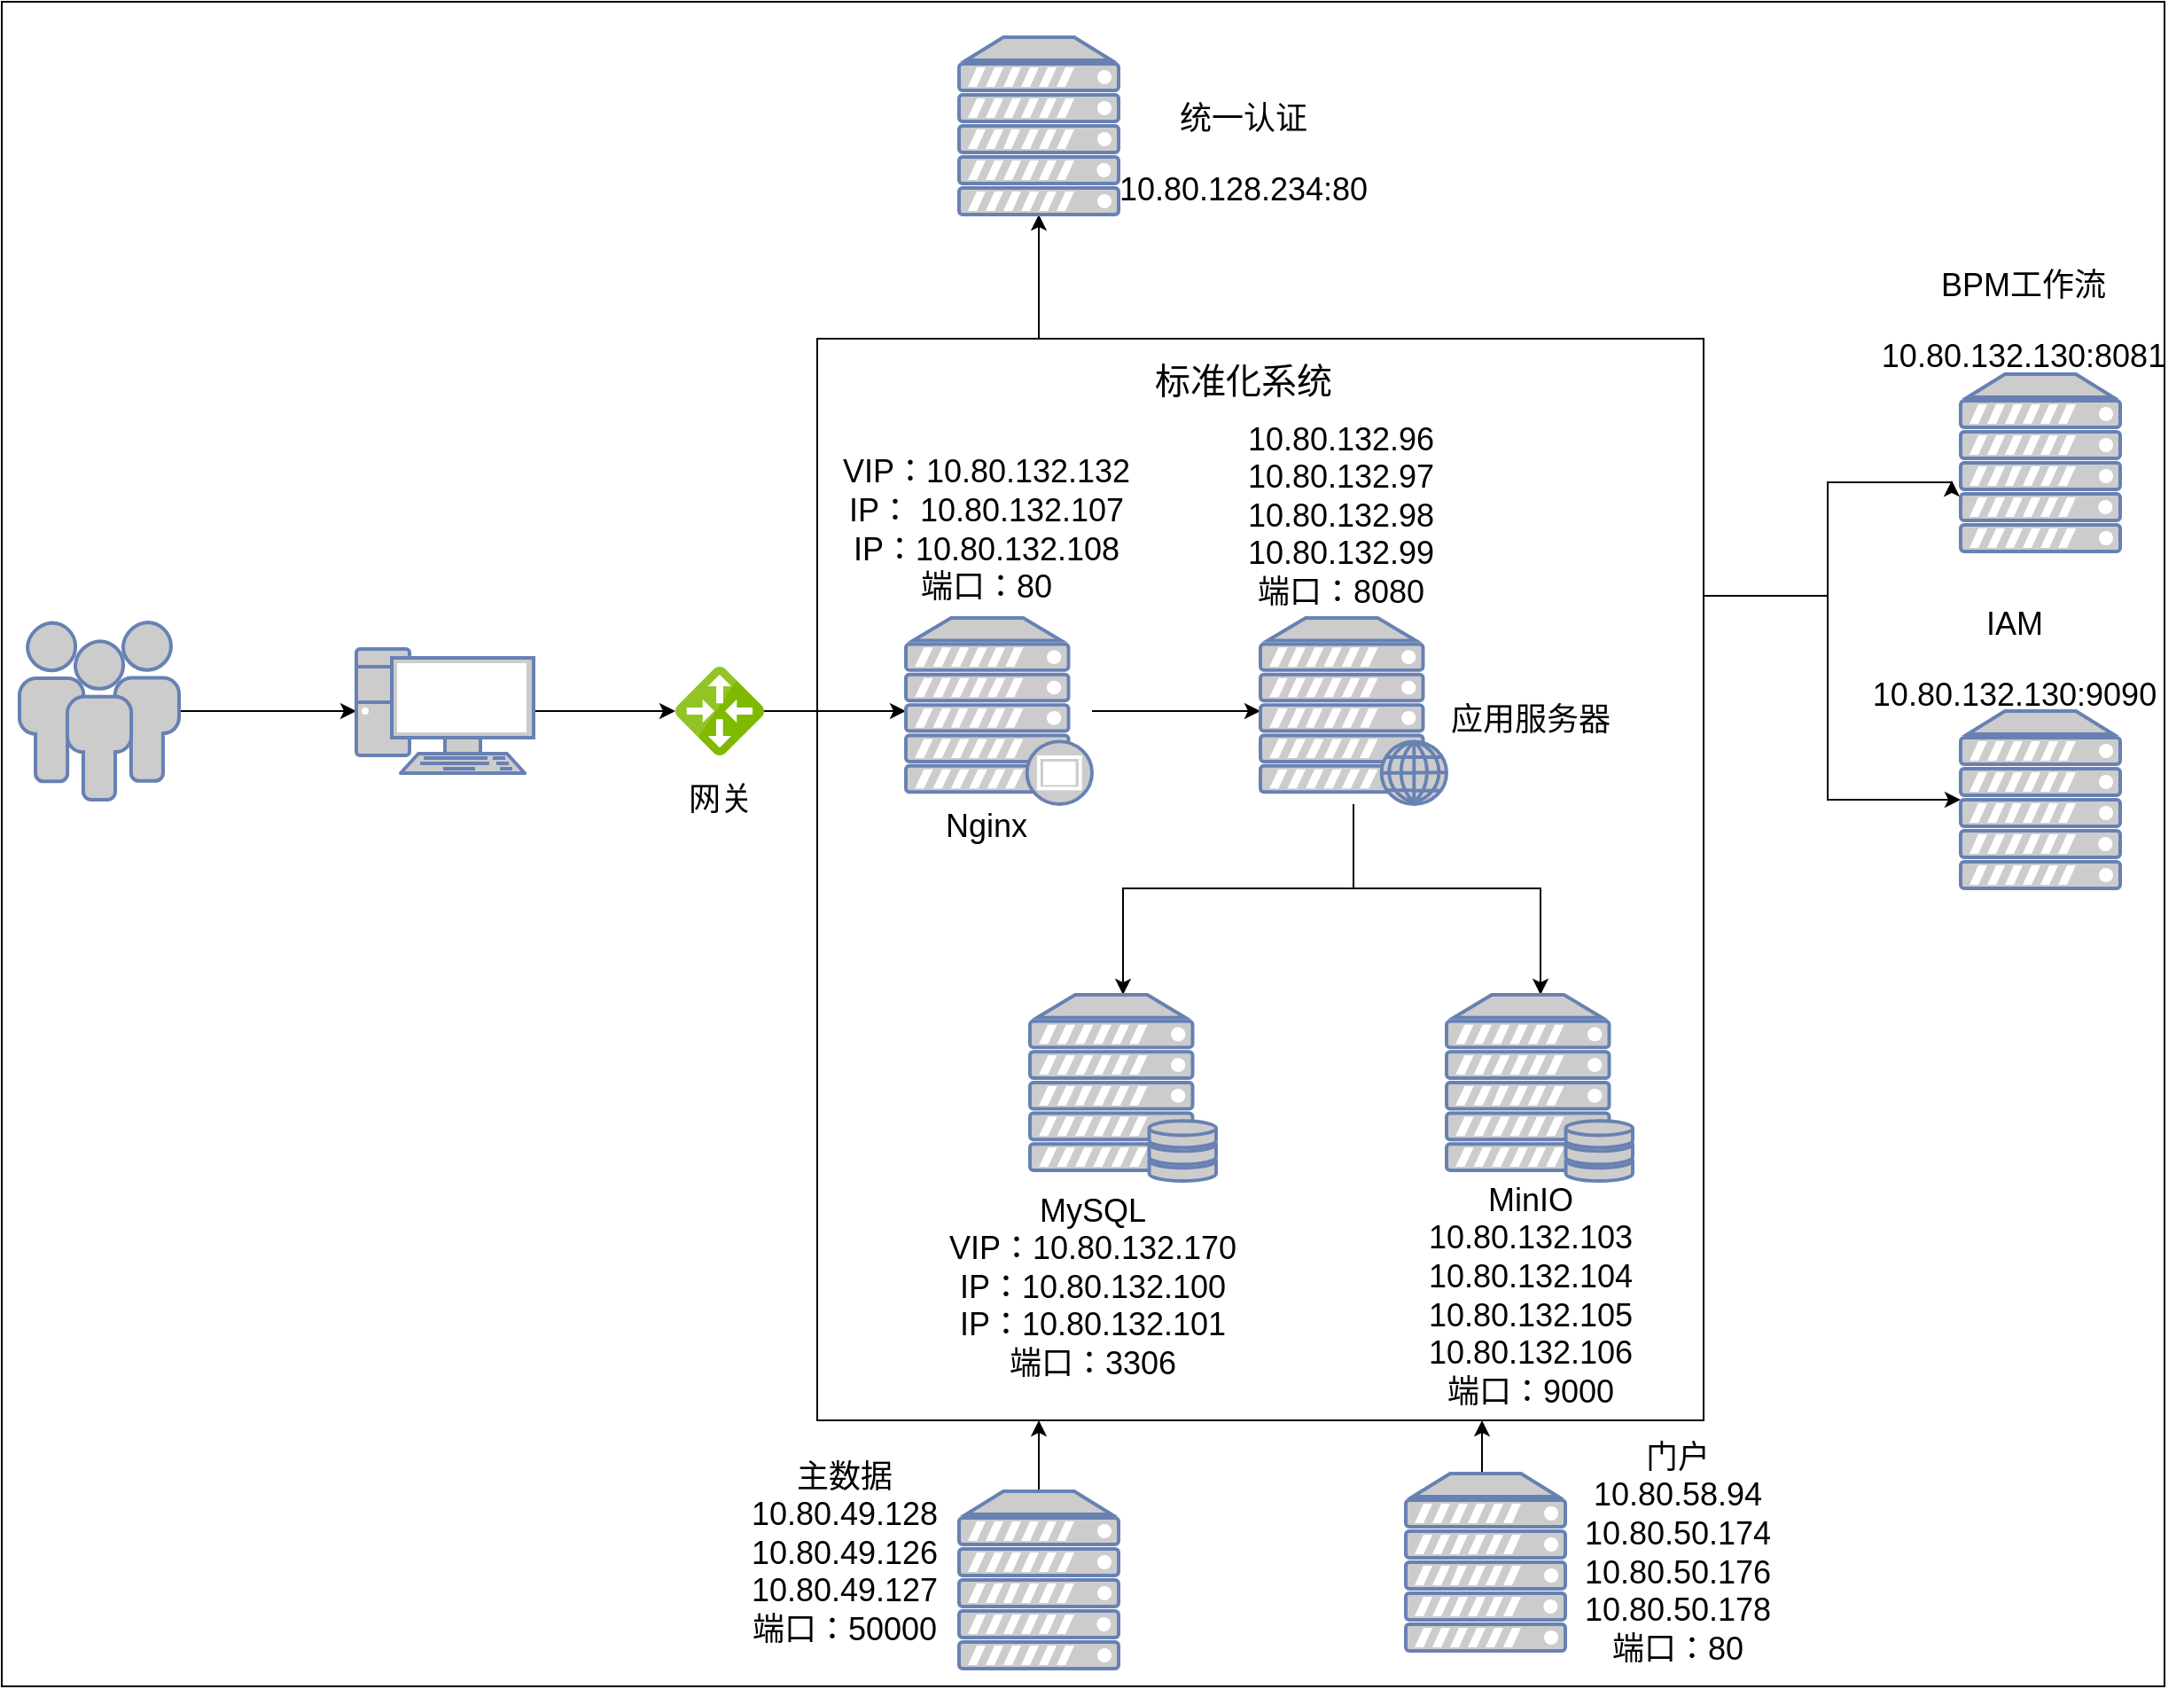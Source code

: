 <mxfile version="21.7.2" type="github">
  <diagram name="第 1 页" id="YmRKI3l9w40oKkNNPZ9a">
    <mxGraphModel dx="2876" dy="2240" grid="1" gridSize="10" guides="1" tooltips="1" connect="1" arrows="1" fold="1" page="1" pageScale="1" pageWidth="827" pageHeight="1169" math="0" shadow="0">
      <root>
        <mxCell id="0" />
        <mxCell id="1" parent="0" />
        <mxCell id="N9cJ3pIzffUjae3OUTJb-40" value="" style="rounded=0;whiteSpace=wrap;html=1;" vertex="1" parent="1">
          <mxGeometry x="-70" y="-100" width="1220" height="950" as="geometry" />
        </mxCell>
        <mxCell id="N9cJ3pIzffUjae3OUTJb-25" style="edgeStyle=orthogonalEdgeStyle;rounded=0;orthogonalLoop=1;jettySize=auto;html=1;exitX=0.25;exitY=0;exitDx=0;exitDy=0;" edge="1" parent="1" source="N9cJ3pIzffUjae3OUTJb-21" target="N9cJ3pIzffUjae3OUTJb-22">
          <mxGeometry relative="1" as="geometry" />
        </mxCell>
        <mxCell id="N9cJ3pIzffUjae3OUTJb-30" style="edgeStyle=orthogonalEdgeStyle;rounded=0;orthogonalLoop=1;jettySize=auto;html=1;exitX=1;exitY=0.25;exitDx=0;exitDy=0;" edge="1" parent="1" source="N9cJ3pIzffUjae3OUTJb-21">
          <mxGeometry relative="1" as="geometry">
            <mxPoint x="1030" y="170" as="targetPoint" />
            <Array as="points">
              <mxPoint x="960" y="235" />
              <mxPoint x="960" y="171" />
            </Array>
          </mxGeometry>
        </mxCell>
        <mxCell id="N9cJ3pIzffUjae3OUTJb-31" style="edgeStyle=orthogonalEdgeStyle;rounded=0;orthogonalLoop=1;jettySize=auto;html=1;exitX=1;exitY=0.25;exitDx=0;exitDy=0;entryX=0;entryY=0.5;entryDx=0;entryDy=0;entryPerimeter=0;" edge="1" parent="1" source="N9cJ3pIzffUjae3OUTJb-21" target="N9cJ3pIzffUjae3OUTJb-28">
          <mxGeometry relative="1" as="geometry">
            <Array as="points">
              <mxPoint x="960" y="235" />
              <mxPoint x="960" y="350" />
            </Array>
          </mxGeometry>
        </mxCell>
        <mxCell id="N9cJ3pIzffUjae3OUTJb-21" value="" style="rounded=0;whiteSpace=wrap;html=1;" vertex="1" parent="1">
          <mxGeometry x="390" y="90" width="500" height="610" as="geometry" />
        </mxCell>
        <mxCell id="N9cJ3pIzffUjae3OUTJb-3" value="" style="edgeStyle=orthogonalEdgeStyle;rounded=0;orthogonalLoop=1;jettySize=auto;html=1;" edge="1" parent="1" source="N9cJ3pIzffUjae3OUTJb-1" target="N9cJ3pIzffUjae3OUTJb-2">
          <mxGeometry relative="1" as="geometry" />
        </mxCell>
        <mxCell id="N9cJ3pIzffUjae3OUTJb-1" value="" style="fontColor=#0066CC;verticalAlign=top;verticalLabelPosition=bottom;labelPosition=center;align=center;html=1;outlineConnect=0;fillColor=#CCCCCC;strokeColor=#6881B3;gradientColor=none;gradientDirection=north;strokeWidth=2;shape=mxgraph.networks.users;" vertex="1" parent="1">
          <mxGeometry x="-60" y="250" width="90" height="100" as="geometry" />
        </mxCell>
        <mxCell id="N9cJ3pIzffUjae3OUTJb-5" value="" style="edgeStyle=orthogonalEdgeStyle;rounded=0;orthogonalLoop=1;jettySize=auto;html=1;" edge="1" parent="1" source="N9cJ3pIzffUjae3OUTJb-2" target="N9cJ3pIzffUjae3OUTJb-4">
          <mxGeometry relative="1" as="geometry" />
        </mxCell>
        <mxCell id="N9cJ3pIzffUjae3OUTJb-2" value="" style="fontColor=#0066CC;verticalAlign=top;verticalLabelPosition=bottom;labelPosition=center;align=center;html=1;outlineConnect=0;fillColor=#CCCCCC;strokeColor=#6881B3;gradientColor=none;gradientDirection=north;strokeWidth=2;shape=mxgraph.networks.pc;" vertex="1" parent="1">
          <mxGeometry x="130" y="265" width="100" height="70" as="geometry" />
        </mxCell>
        <mxCell id="N9cJ3pIzffUjae3OUTJb-7" value="" style="edgeStyle=orthogonalEdgeStyle;rounded=0;orthogonalLoop=1;jettySize=auto;html=1;" edge="1" parent="1" source="N9cJ3pIzffUjae3OUTJb-4" target="N9cJ3pIzffUjae3OUTJb-6">
          <mxGeometry relative="1" as="geometry" />
        </mxCell>
        <mxCell id="N9cJ3pIzffUjae3OUTJb-4" value="" style="image;sketch=0;aspect=fixed;html=1;points=[];align=center;fontSize=12;image=img/lib/mscae/Local_Network_Gateways.svg;" vertex="1" parent="1">
          <mxGeometry x="310" y="275" width="50" height="50" as="geometry" />
        </mxCell>
        <mxCell id="N9cJ3pIzffUjae3OUTJb-9" value="" style="edgeStyle=orthogonalEdgeStyle;rounded=0;orthogonalLoop=1;jettySize=auto;html=1;" edge="1" parent="1" source="N9cJ3pIzffUjae3OUTJb-6" target="N9cJ3pIzffUjae3OUTJb-8">
          <mxGeometry relative="1" as="geometry" />
        </mxCell>
        <mxCell id="N9cJ3pIzffUjae3OUTJb-6" value="" style="fontColor=#0066CC;verticalAlign=top;verticalLabelPosition=bottom;labelPosition=center;align=center;html=1;outlineConnect=0;fillColor=#CCCCCC;strokeColor=#6881B3;gradientColor=none;gradientDirection=north;strokeWidth=2;shape=mxgraph.networks.proxy_server;" vertex="1" parent="1">
          <mxGeometry x="440" y="247.5" width="105" height="105" as="geometry" />
        </mxCell>
        <mxCell id="N9cJ3pIzffUjae3OUTJb-13" style="edgeStyle=orthogonalEdgeStyle;rounded=0;orthogonalLoop=1;jettySize=auto;html=1;entryX=0.5;entryY=0;entryDx=0;entryDy=0;entryPerimeter=0;" edge="1" parent="1" source="N9cJ3pIzffUjae3OUTJb-8" target="N9cJ3pIzffUjae3OUTJb-10">
          <mxGeometry relative="1" as="geometry">
            <Array as="points">
              <mxPoint x="693" y="400" />
              <mxPoint x="563" y="400" />
            </Array>
          </mxGeometry>
        </mxCell>
        <mxCell id="N9cJ3pIzffUjae3OUTJb-14" style="edgeStyle=orthogonalEdgeStyle;rounded=0;orthogonalLoop=1;jettySize=auto;html=1;" edge="1" parent="1" source="N9cJ3pIzffUjae3OUTJb-8" target="N9cJ3pIzffUjae3OUTJb-11">
          <mxGeometry relative="1" as="geometry">
            <Array as="points">
              <mxPoint x="693" y="400" />
              <mxPoint x="798" y="400" />
            </Array>
          </mxGeometry>
        </mxCell>
        <mxCell id="N9cJ3pIzffUjae3OUTJb-8" value="" style="fontColor=#0066CC;verticalAlign=top;verticalLabelPosition=bottom;labelPosition=center;align=center;html=1;outlineConnect=0;fillColor=#CCCCCC;strokeColor=#6881B3;gradientColor=none;gradientDirection=north;strokeWidth=2;shape=mxgraph.networks.web_server;" vertex="1" parent="1">
          <mxGeometry x="640" y="247.5" width="105" height="105" as="geometry" />
        </mxCell>
        <mxCell id="N9cJ3pIzffUjae3OUTJb-10" value="" style="fontColor=#0066CC;verticalAlign=top;verticalLabelPosition=bottom;labelPosition=center;align=center;html=1;outlineConnect=0;fillColor=#CCCCCC;strokeColor=#6881B3;gradientColor=none;gradientDirection=north;strokeWidth=2;shape=mxgraph.networks.server_storage;" vertex="1" parent="1">
          <mxGeometry x="510" y="460" width="105" height="105" as="geometry" />
        </mxCell>
        <mxCell id="N9cJ3pIzffUjae3OUTJb-11" value="" style="fontColor=#0066CC;verticalAlign=top;verticalLabelPosition=bottom;labelPosition=center;align=center;html=1;outlineConnect=0;fillColor=#CCCCCC;strokeColor=#6881B3;gradientColor=none;gradientDirection=north;strokeWidth=2;shape=mxgraph.networks.server_storage;" vertex="1" parent="1">
          <mxGeometry x="745" y="460" width="105" height="105" as="geometry" />
        </mxCell>
        <mxCell id="N9cJ3pIzffUjae3OUTJb-12" value="&lt;font style=&quot;font-size: 18px;&quot;&gt;网关&lt;/font&gt;" style="text;html=1;align=center;verticalAlign=middle;resizable=0;points=[];autosize=1;strokeColor=none;fillColor=none;" vertex="1" parent="1">
          <mxGeometry x="305" y="330" width="60" height="40" as="geometry" />
        </mxCell>
        <mxCell id="N9cJ3pIzffUjae3OUTJb-15" value="&lt;font style=&quot;font-size: 18px;&quot;&gt;VIP：10.80.132.132&lt;br&gt;IP：&amp;nbsp;10.80.132.107&lt;br&gt;IP：10.80.132.108&lt;br&gt;端口：80&lt;/font&gt;" style="text;html=1;align=center;verticalAlign=middle;resizable=0;points=[];autosize=1;strokeColor=none;fillColor=none;" vertex="1" parent="1">
          <mxGeometry x="390" y="147.5" width="190" height="100" as="geometry" />
        </mxCell>
        <mxCell id="N9cJ3pIzffUjae3OUTJb-16" value="&lt;font style=&quot;font-size: 18px;&quot;&gt;Nginx&lt;/font&gt;" style="text;html=1;align=center;verticalAlign=middle;resizable=0;points=[];autosize=1;strokeColor=none;fillColor=none;" vertex="1" parent="1">
          <mxGeometry x="450" y="345" width="70" height="40" as="geometry" />
        </mxCell>
        <mxCell id="N9cJ3pIzffUjae3OUTJb-17" value="&lt;font style=&quot;font-size: 18px;&quot;&gt;应用服务器&lt;/font&gt;" style="text;html=1;align=center;verticalAlign=middle;resizable=0;points=[];autosize=1;strokeColor=none;fillColor=none;" vertex="1" parent="1">
          <mxGeometry x="737" y="285" width="110" height="40" as="geometry" />
        </mxCell>
        <mxCell id="N9cJ3pIzffUjae3OUTJb-18" value="&lt;div style=&quot;font-size: 18px;&quot;&gt;&lt;font style=&quot;font-size: 18px;&quot;&gt;10.80.132.96&lt;/font&gt;&lt;/div&gt;&lt;div style=&quot;font-size: 18px;&quot;&gt;&lt;font style=&quot;font-size: 18px;&quot;&gt;10.80.132.97&lt;/font&gt;&lt;/div&gt;&lt;div style=&quot;font-size: 18px;&quot;&gt;&lt;font style=&quot;font-size: 18px;&quot;&gt;10.80.132.98&lt;/font&gt;&lt;/div&gt;&lt;div style=&quot;font-size: 18px;&quot;&gt;&lt;font style=&quot;font-size: 18px;&quot;&gt;10.80.132.99&lt;/font&gt;&lt;/div&gt;&lt;div style=&quot;font-size: 18px;&quot;&gt;&lt;font style=&quot;font-size: 18px;&quot;&gt;端口：8080&lt;/font&gt;&lt;/div&gt;" style="text;html=1;align=center;verticalAlign=middle;resizable=0;points=[];autosize=1;strokeColor=none;fillColor=none;" vertex="1" parent="1">
          <mxGeometry x="620" y="130" width="130" height="120" as="geometry" />
        </mxCell>
        <mxCell id="N9cJ3pIzffUjae3OUTJb-19" value="&lt;div style=&quot;font-size: 18px;&quot;&gt;&lt;div style=&quot;&quot;&gt;&lt;font style=&quot;font-size: 18px;&quot;&gt;MySQL&lt;/font&gt;&lt;/div&gt;&lt;div style=&quot;&quot;&gt;&lt;font style=&quot;font-size: 18px;&quot;&gt;VIP：10.80.132.170&lt;/font&gt;&lt;/div&gt;&lt;div style=&quot;&quot;&gt;&lt;font style=&quot;font-size: 18px;&quot;&gt;IP：10.80.132.100&lt;/font&gt;&lt;/div&gt;&lt;div style=&quot;&quot;&gt;&lt;font style=&quot;font-size: 18px;&quot;&gt;IP：10.80.132.101&lt;/font&gt;&lt;/div&gt;&lt;/div&gt;&lt;div style=&quot;font-size: 18px;&quot;&gt;&lt;font style=&quot;font-size: 18px;&quot;&gt;端口：3306&lt;/font&gt;&lt;/div&gt;" style="text;html=1;align=center;verticalAlign=middle;resizable=0;points=[];autosize=1;strokeColor=none;fillColor=none;" vertex="1" parent="1">
          <mxGeometry x="450" y="565" width="190" height="120" as="geometry" />
        </mxCell>
        <mxCell id="N9cJ3pIzffUjae3OUTJb-20" value="&lt;div style=&quot;font-size: 18px;&quot;&gt;&lt;font style=&quot;font-size: 18px;&quot;&gt;MinIO&lt;/font&gt;&lt;/div&gt;&lt;div style=&quot;font-size: 18px;&quot;&gt;&lt;font style=&quot;font-size: 18px;&quot;&gt;10.80.132.103&lt;/font&gt;&lt;/div&gt;&lt;div style=&quot;font-size: 18px;&quot;&gt;&lt;font style=&quot;font-size: 18px;&quot;&gt;10.80.132.104&lt;/font&gt;&lt;/div&gt;&lt;div style=&quot;font-size: 18px;&quot;&gt;&lt;font style=&quot;font-size: 18px;&quot;&gt;10.80.132.105&lt;/font&gt;&lt;/div&gt;&lt;div style=&quot;font-size: 18px;&quot;&gt;&lt;font style=&quot;font-size: 18px;&quot;&gt;10.80.132.106&lt;/font&gt;&lt;/div&gt;&lt;div style=&quot;font-size: 18px;&quot;&gt;&lt;font style=&quot;font-size: 18px;&quot;&gt;端口：9000&lt;/font&gt;&lt;/div&gt;" style="text;html=1;align=center;verticalAlign=middle;resizable=0;points=[];autosize=1;strokeColor=none;fillColor=none;" vertex="1" parent="1">
          <mxGeometry x="722" y="560" width="140" height="140" as="geometry" />
        </mxCell>
        <mxCell id="N9cJ3pIzffUjae3OUTJb-22" value="" style="fontColor=#0066CC;verticalAlign=top;verticalLabelPosition=bottom;labelPosition=center;align=center;html=1;outlineConnect=0;fillColor=#CCCCCC;strokeColor=#6881B3;gradientColor=none;gradientDirection=north;strokeWidth=2;shape=mxgraph.networks.server;" vertex="1" parent="1">
          <mxGeometry x="470" y="-80" width="90" height="100" as="geometry" />
        </mxCell>
        <mxCell id="N9cJ3pIzffUjae3OUTJb-23" value="&lt;font style=&quot;font-size: 20px;&quot;&gt;标准化系统&lt;/font&gt;" style="text;html=1;align=center;verticalAlign=middle;resizable=0;points=[];autosize=1;strokeColor=none;fillColor=none;" vertex="1" parent="1">
          <mxGeometry x="570" y="93" width="120" height="40" as="geometry" />
        </mxCell>
        <mxCell id="N9cJ3pIzffUjae3OUTJb-24" value="&lt;font style=&quot;font-size: 18px;&quot;&gt;统一认证&lt;br&gt;&lt;/font&gt;&lt;p style=&quot;font-size: 18px;&quot; class=&quot;MsoNormal&quot;&gt;&lt;font style=&quot;font-size: 18px;&quot;&gt;10.80.128.234:80&lt;/font&gt;&lt;/p&gt;" style="text;html=1;align=center;verticalAlign=middle;resizable=0;points=[];autosize=1;strokeColor=none;fillColor=none;" vertex="1" parent="1">
          <mxGeometry x="550" y="-50" width="160" height="90" as="geometry" />
        </mxCell>
        <mxCell id="N9cJ3pIzffUjae3OUTJb-26" value="" style="fontColor=#0066CC;verticalAlign=top;verticalLabelPosition=bottom;labelPosition=center;align=center;html=1;outlineConnect=0;fillColor=#CCCCCC;strokeColor=#6881B3;gradientColor=none;gradientDirection=north;strokeWidth=2;shape=mxgraph.networks.server;" vertex="1" parent="1">
          <mxGeometry x="1035" y="110" width="90" height="100" as="geometry" />
        </mxCell>
        <mxCell id="N9cJ3pIzffUjae3OUTJb-27" value="&lt;p style=&quot;font-size: 18px;&quot; class=&quot;MsoNormal&quot;&gt;&lt;font style=&quot;font-size: 18px;&quot;&gt;BPM工作流&lt;/font&gt;&lt;/p&gt;&lt;p style=&quot;font-size: 18px;&quot; class=&quot;MsoNormal&quot;&gt;&lt;font style=&quot;font-size: 18px;&quot;&gt;10.80.132.130:8081&lt;/font&gt;&lt;/p&gt;" style="text;html=1;align=center;verticalAlign=middle;resizable=0;points=[];autosize=1;strokeColor=none;fillColor=none;" vertex="1" parent="1">
          <mxGeometry x="980" y="25" width="180" height="110" as="geometry" />
        </mxCell>
        <mxCell id="N9cJ3pIzffUjae3OUTJb-28" value="" style="fontColor=#0066CC;verticalAlign=top;verticalLabelPosition=bottom;labelPosition=center;align=center;html=1;outlineConnect=0;fillColor=#CCCCCC;strokeColor=#6881B3;gradientColor=none;gradientDirection=north;strokeWidth=2;shape=mxgraph.networks.server;" vertex="1" parent="1">
          <mxGeometry x="1035" y="300" width="90" height="100" as="geometry" />
        </mxCell>
        <mxCell id="N9cJ3pIzffUjae3OUTJb-29" value="&lt;font style=&quot;font-size: 18px;&quot;&gt;IAM&lt;br&gt;&lt;/font&gt;&lt;p style=&quot;font-size: 18px;&quot; class=&quot;MsoNormal&quot;&gt;&lt;font style=&quot;font-size: 18px;&quot;&gt;10.80.132.130:9090&lt;/font&gt;&lt;/p&gt;" style="text;html=1;align=center;verticalAlign=middle;resizable=0;points=[];autosize=1;strokeColor=none;fillColor=none;" vertex="1" parent="1">
          <mxGeometry x="975" y="235" width="180" height="90" as="geometry" />
        </mxCell>
        <mxCell id="N9cJ3pIzffUjae3OUTJb-35" style="edgeStyle=orthogonalEdgeStyle;rounded=0;orthogonalLoop=1;jettySize=auto;html=1;exitX=0.5;exitY=0;exitDx=0;exitDy=0;exitPerimeter=0;entryX=0.25;entryY=1;entryDx=0;entryDy=0;" edge="1" parent="1" source="N9cJ3pIzffUjae3OUTJb-32" target="N9cJ3pIzffUjae3OUTJb-21">
          <mxGeometry relative="1" as="geometry" />
        </mxCell>
        <mxCell id="N9cJ3pIzffUjae3OUTJb-32" value="" style="fontColor=#0066CC;verticalAlign=top;verticalLabelPosition=bottom;labelPosition=center;align=center;html=1;outlineConnect=0;fillColor=#CCCCCC;strokeColor=#6881B3;gradientColor=none;gradientDirection=north;strokeWidth=2;shape=mxgraph.networks.server;" vertex="1" parent="1">
          <mxGeometry x="470" y="740" width="90" height="100" as="geometry" />
        </mxCell>
        <mxCell id="N9cJ3pIzffUjae3OUTJb-34" value="&lt;div style=&quot;font-size: 18px;&quot;&gt;&lt;div style=&quot;&quot;&gt;&lt;div style=&quot;&quot;&gt;&lt;font style=&quot;font-size: 18px;&quot;&gt;主数据&lt;/font&gt;&lt;/div&gt;&lt;div style=&quot;&quot;&gt;&lt;font style=&quot;font-size: 18px;&quot;&gt;10.80.49.128&lt;/font&gt;&lt;/div&gt;&lt;div style=&quot;&quot;&gt;&lt;font style=&quot;font-size: 18px;&quot;&gt;10.80.49.126&lt;/font&gt;&lt;/div&gt;&lt;div style=&quot;&quot;&gt;&lt;font style=&quot;font-size: 18px;&quot;&gt;10.80.49.127&lt;/font&gt;&lt;/div&gt;&lt;/div&gt;&lt;/div&gt;&lt;div style=&quot;font-size: 18px;&quot;&gt;&lt;font style=&quot;font-size: 18px;&quot;&gt;端口：50000&lt;/font&gt;&lt;/div&gt;" style="text;html=1;align=center;verticalAlign=middle;resizable=0;points=[];autosize=1;strokeColor=none;fillColor=none;" vertex="1" parent="1">
          <mxGeometry x="340" y="715" width="130" height="120" as="geometry" />
        </mxCell>
        <mxCell id="N9cJ3pIzffUjae3OUTJb-39" style="edgeStyle=orthogonalEdgeStyle;rounded=0;orthogonalLoop=1;jettySize=auto;html=1;exitX=0.5;exitY=0;exitDx=0;exitDy=0;exitPerimeter=0;entryX=0.75;entryY=1;entryDx=0;entryDy=0;" edge="1" parent="1" source="N9cJ3pIzffUjae3OUTJb-36" target="N9cJ3pIzffUjae3OUTJb-21">
          <mxGeometry relative="1" as="geometry" />
        </mxCell>
        <mxCell id="N9cJ3pIzffUjae3OUTJb-36" value="" style="fontColor=#0066CC;verticalAlign=top;verticalLabelPosition=bottom;labelPosition=center;align=center;html=1;outlineConnect=0;fillColor=#CCCCCC;strokeColor=#6881B3;gradientColor=none;gradientDirection=north;strokeWidth=2;shape=mxgraph.networks.server;" vertex="1" parent="1">
          <mxGeometry x="722" y="730" width="90" height="100" as="geometry" />
        </mxCell>
        <mxCell id="N9cJ3pIzffUjae3OUTJb-37" value="&lt;div style=&quot;font-size: 18px;&quot;&gt;&lt;div style=&quot;&quot;&gt;&lt;font style=&quot;font-size: 18px;&quot;&gt;门户&lt;/font&gt;&lt;/div&gt;&lt;div style=&quot;&quot;&gt;&lt;font style=&quot;font-size: 18px;&quot;&gt;10.80.58.94&lt;/font&gt;&lt;/div&gt;&lt;div style=&quot;&quot;&gt;&lt;font style=&quot;font-size: 18px;&quot;&gt;10.80.50.174&lt;/font&gt;&lt;/div&gt;&lt;div style=&quot;&quot;&gt;&lt;font style=&quot;font-size: 18px;&quot;&gt;10.80.50.176&lt;/font&gt;&lt;/div&gt;&lt;div style=&quot;&quot;&gt;&lt;font style=&quot;font-size: 18px;&quot;&gt;10.80.50.178&lt;/font&gt;&lt;/div&gt;&lt;/div&gt;&lt;div style=&quot;font-size: 18px;&quot;&gt;&lt;font style=&quot;font-size: 18px;&quot;&gt;端口：80&lt;/font&gt;&lt;/div&gt;" style="text;html=1;align=center;verticalAlign=middle;resizable=0;points=[];autosize=1;strokeColor=none;fillColor=none;" vertex="1" parent="1">
          <mxGeometry x="810" y="705" width="130" height="140" as="geometry" />
        </mxCell>
      </root>
    </mxGraphModel>
  </diagram>
</mxfile>
